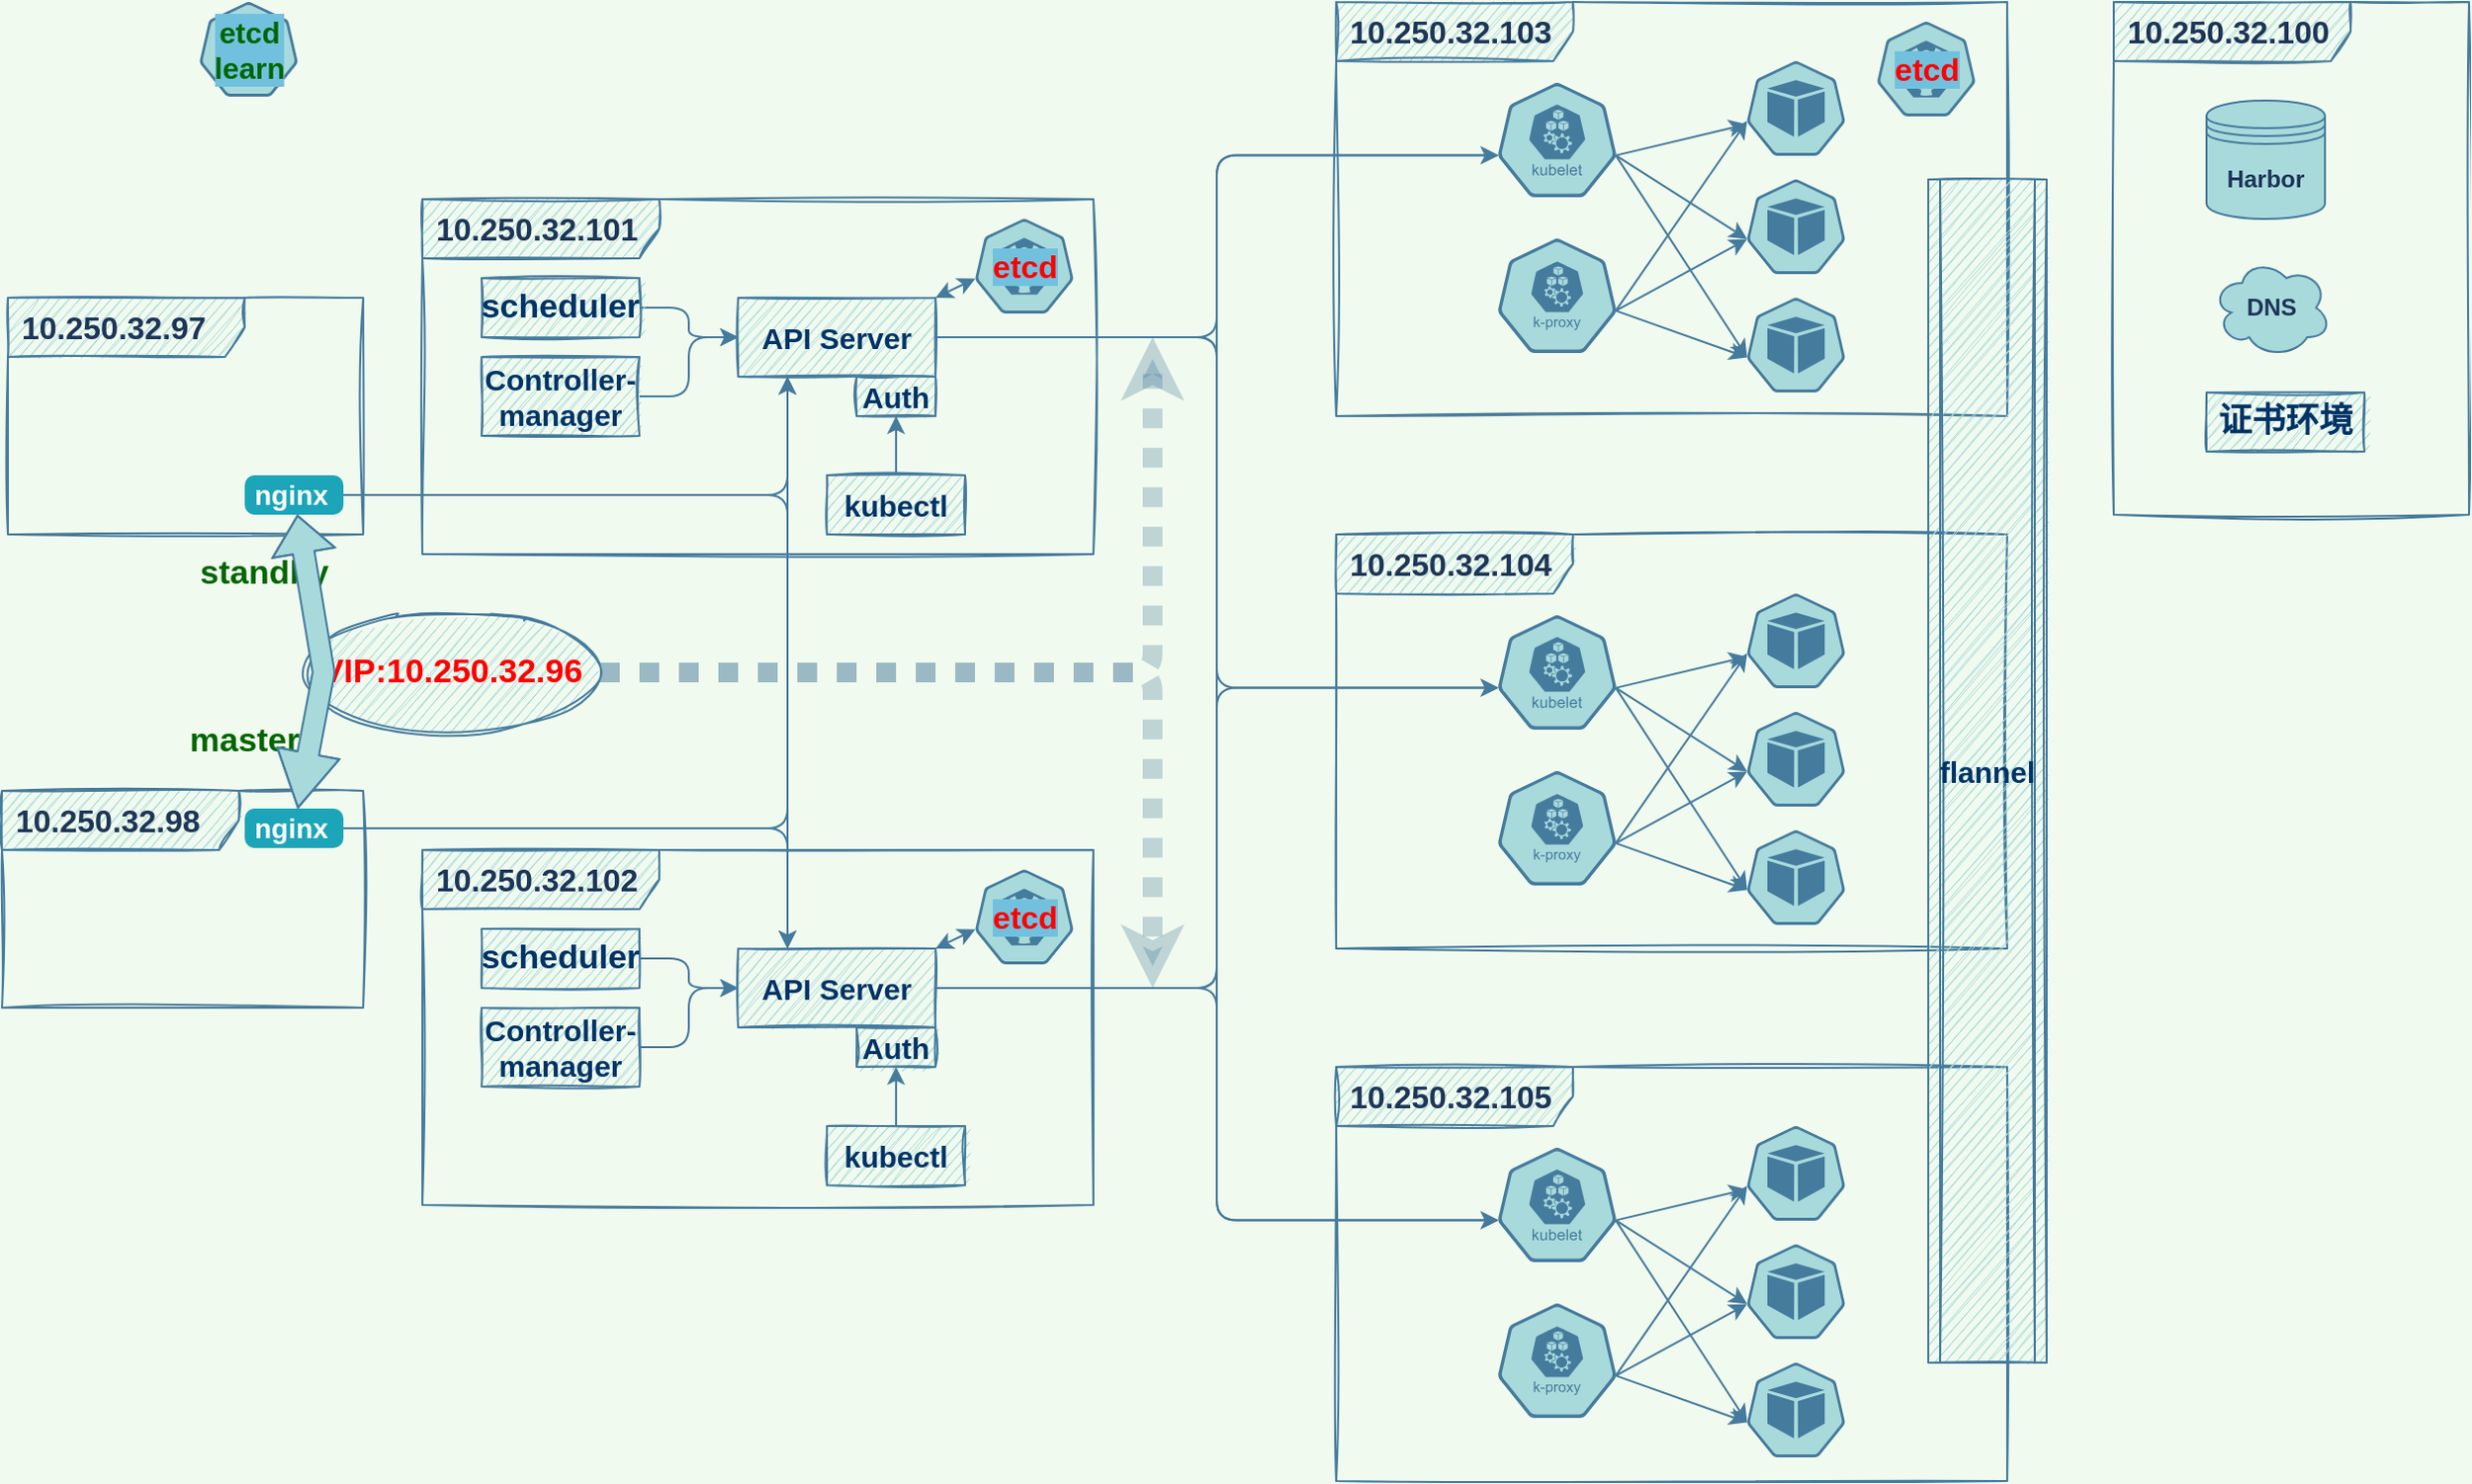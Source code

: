 <mxfile version="14.5.4" type="github">
  <diagram id="riT8X2A_ONPbXt5bgRlh" name="Page-1">
    <mxGraphModel dx="2473" dy="847" grid="1" gridSize="10" guides="1" tooltips="1" connect="1" arrows="1" fold="1" page="1" pageScale="1" pageWidth="827" pageHeight="1169" background="#F1FAEE" math="0" shadow="0">
      <root>
        <mxCell id="0" />
        <mxCell id="1" style="" parent="0" />
        <mxCell id="v55RfGFPw0-nptX2fq-p-34" value="10.250.32.101" style="shape=umlFrame;whiteSpace=wrap;html=1;width=120;height=30;boundedLbl=1;verticalAlign=middle;align=left;spacingLeft=5;rounded=0;strokeColor=#457B9D;fillColor=#A8DADC;sketch=1;fontStyle=1;fontSize=16;fontColor=#1D3557;" parent="1" vertex="1">
          <mxGeometry x="-437" y="180" width="340" height="180" as="geometry" />
        </mxCell>
        <mxCell id="v55RfGFPw0-nptX2fq-p-35" value="10.250.32.102" style="shape=umlFrame;whiteSpace=wrap;html=1;width=120;height=30;boundedLbl=1;verticalAlign=middle;align=left;spacingLeft=5;rounded=0;strokeColor=#457B9D;fillColor=#A8DADC;sketch=1;fontStyle=1;fontSize=16;fontColor=#1D3557;" parent="1" vertex="1">
          <mxGeometry x="-437" y="510" width="340" height="180" as="geometry" />
        </mxCell>
        <mxCell id="v55RfGFPw0-nptX2fq-p-36" value="10.250.32.104" style="shape=umlFrame;whiteSpace=wrap;html=1;width=120;height=30;boundedLbl=1;verticalAlign=middle;align=left;spacingLeft=5;rounded=0;strokeColor=#457B9D;fillColor=#A8DADC;sketch=1;fontStyle=1;fontSize=16;fontColor=#1D3557;" parent="1" vertex="1">
          <mxGeometry x="26" y="350" width="340" height="210" as="geometry" />
        </mxCell>
        <mxCell id="v55RfGFPw0-nptX2fq-p-37" value="10.250.32.103" style="shape=umlFrame;whiteSpace=wrap;html=1;width=120;height=30;boundedLbl=1;verticalAlign=middle;align=left;spacingLeft=5;rounded=0;strokeColor=#457B9D;fillColor=#A8DADC;sketch=1;fontStyle=1;fontSize=16;fontColor=#1D3557;" parent="1" vertex="1">
          <mxGeometry x="26" y="80" width="340" height="210" as="geometry" />
        </mxCell>
        <mxCell id="v55RfGFPw0-nptX2fq-p-62" value="10.250.32.100" style="shape=umlFrame;whiteSpace=wrap;html=1;width=120;height=30;boundedLbl=1;verticalAlign=middle;align=left;spacingLeft=5;rounded=0;strokeColor=#457B9D;fillColor=#A8DADC;sketch=1;fontStyle=1;fontSize=16;fontColor=#1D3557;" parent="1" vertex="1">
          <mxGeometry x="420" y="80" width="180" height="260" as="geometry" />
        </mxCell>
        <mxCell id="v55RfGFPw0-nptX2fq-p-70" value="10.250.32.105" style="shape=umlFrame;whiteSpace=wrap;html=1;width=120;height=30;boundedLbl=1;verticalAlign=middle;align=left;spacingLeft=5;rounded=0;strokeColor=#457B9D;fillColor=#A8DADC;sketch=1;fontStyle=1;fontSize=16;fontColor=#1D3557;" parent="1" vertex="1">
          <mxGeometry x="26" y="620" width="340" height="210" as="geometry" />
        </mxCell>
        <mxCell id="v55RfGFPw0-nptX2fq-p-74" value="10.250.32.97" style="shape=umlFrame;whiteSpace=wrap;html=1;width=120;height=30;boundedLbl=1;verticalAlign=middle;align=left;spacingLeft=5;rounded=0;strokeColor=#457B9D;fillColor=#A8DADC;sketch=1;fontStyle=1;fontSize=16;fontColor=#1D3557;" parent="1" vertex="1">
          <mxGeometry x="-647" y="230" width="180" height="120" as="geometry" />
        </mxCell>
        <mxCell id="v55RfGFPw0-nptX2fq-p-75" value="10.250.32.98" style="shape=umlFrame;whiteSpace=wrap;html=1;width=120;height=30;boundedLbl=1;verticalAlign=middle;align=left;spacingLeft=5;rounded=0;strokeColor=#457B9D;fillColor=#A8DADC;sketch=1;fontStyle=1;fontSize=16;fontColor=#1D3557;" parent="1" vertex="1">
          <mxGeometry x="-650" y="480" width="183" height="110" as="geometry" />
        </mxCell>
        <object label="节点拓扑" id="v55RfGFPw0-nptX2fq-p-1">
          <mxCell parent="0" />
        </object>
        <mxCell id="v55RfGFPw0-nptX2fq-p-20" value="" style="html=1;dashed=0;whitespace=wrap;fillColor=#A8DADC;strokeColor=#457B9D;points=[[0.005,0.63,0],[0.1,0.2,0],[0.9,0.2,0],[0.5,0,0],[0.995,0.63,0],[0.72,0.99,0],[0.5,1,0],[0.28,0.99,0]];shape=mxgraph.kubernetes.icon;prIcon=kubelet;rounded=0;sketch=0;fontSize=16;fontColor=#1D3557;fontStyle=1" parent="v55RfGFPw0-nptX2fq-p-1" vertex="1">
          <mxGeometry x="108" y="120" width="60" height="60" as="geometry" />
        </mxCell>
        <mxCell id="v55RfGFPw0-nptX2fq-p-21" value="" style="html=1;dashed=0;whitespace=wrap;fillColor=#A8DADC;strokeColor=#457B9D;points=[[0.005,0.63,0],[0.1,0.2,0],[0.9,0.2,0],[0.5,0,0],[0.995,0.63,0],[0.72,0.99,0],[0.5,1,0],[0.28,0.99,0]];shape=mxgraph.kubernetes.icon;prIcon=k_proxy;rounded=0;sketch=0;fontSize=16;fontColor=#1D3557;fontStyle=1" parent="v55RfGFPw0-nptX2fq-p-1" vertex="1">
          <mxGeometry x="108" y="200" width="60" height="58" as="geometry" />
        </mxCell>
        <mxCell id="v55RfGFPw0-nptX2fq-p-22" value="" style="html=1;dashed=0;whitespace=wrap;fillColor=#A8DADC;strokeColor=#457B9D;points=[[0.005,0.63,0],[0.1,0.2,0],[0.9,0.2,0],[0.5,0,0],[0.995,0.63,0],[0.72,0.99,0],[0.5,1,0],[0.28,0.99,0]];shape=mxgraph.kubernetes.icon;prIcon=pod;rounded=0;sketch=0;fontSize=16;fontColor=#1D3557;fontStyle=1" parent="v55RfGFPw0-nptX2fq-p-1" vertex="1">
          <mxGeometry x="234" y="110" width="50" height="48" as="geometry" />
        </mxCell>
        <mxCell id="v55RfGFPw0-nptX2fq-p-23" value="" style="html=1;dashed=0;whitespace=wrap;fillColor=#A8DADC;strokeColor=#457B9D;points=[[0.005,0.63,0],[0.1,0.2,0],[0.9,0.2,0],[0.5,0,0],[0.995,0.63,0],[0.72,0.99,0],[0.5,1,0],[0.28,0.99,0]];shape=mxgraph.kubernetes.icon;prIcon=pod;rounded=0;sketch=0;fontSize=16;fontColor=#1D3557;fontStyle=1" parent="v55RfGFPw0-nptX2fq-p-1" vertex="1">
          <mxGeometry x="234" y="170" width="50" height="48" as="geometry" />
        </mxCell>
        <mxCell id="v55RfGFPw0-nptX2fq-p-24" value="" style="html=1;dashed=0;whitespace=wrap;fillColor=#A8DADC;strokeColor=#457B9D;points=[[0.005,0.63,0],[0.1,0.2,0],[0.9,0.2,0],[0.5,0,0],[0.995,0.63,0],[0.72,0.99,0],[0.5,1,0],[0.28,0.99,0]];shape=mxgraph.kubernetes.icon;prIcon=pod;rounded=0;sketch=0;fontSize=16;fontColor=#1D3557;fontStyle=1" parent="v55RfGFPw0-nptX2fq-p-1" vertex="1">
          <mxGeometry x="234" y="230" width="50" height="48" as="geometry" />
        </mxCell>
        <mxCell id="v55RfGFPw0-nptX2fq-p-27" value="" style="endArrow=classic;html=1;fillColor=#A8DADC;fontSize=16;fontColor=#1D3557;exitX=0.995;exitY=0.63;exitDx=0;exitDy=0;exitPerimeter=0;entryX=0.005;entryY=0.63;entryDx=0;entryDy=0;entryPerimeter=0;sketch=0;strokeColor=#457B9D;labelBackgroundColor=#F1FAEE;fontStyle=1" parent="v55RfGFPw0-nptX2fq-p-1" source="v55RfGFPw0-nptX2fq-p-20" target="v55RfGFPw0-nptX2fq-p-23" edge="1">
          <mxGeometry width="50" height="50" relative="1" as="geometry">
            <mxPoint x="184" y="158" as="sourcePoint" />
            <mxPoint x="-66" y="340" as="targetPoint" />
          </mxGeometry>
        </mxCell>
        <mxCell id="v55RfGFPw0-nptX2fq-p-28" value="" style="endArrow=classic;html=1;fillColor=#A8DADC;fontSize=16;fontColor=#1D3557;exitX=0.995;exitY=0.63;exitDx=0;exitDy=0;exitPerimeter=0;sketch=0;strokeColor=#457B9D;labelBackgroundColor=#F1FAEE;fontStyle=1" parent="v55RfGFPw0-nptX2fq-p-1" source="v55RfGFPw0-nptX2fq-p-20" edge="1">
          <mxGeometry width="50" height="50" relative="1" as="geometry">
            <mxPoint x="193.7" y="167.8" as="sourcePoint" />
            <mxPoint x="234" y="142" as="targetPoint" />
          </mxGeometry>
        </mxCell>
        <mxCell id="v55RfGFPw0-nptX2fq-p-29" value="" style="endArrow=classic;html=1;fillColor=#A8DADC;fontSize=16;fontColor=#1D3557;exitX=0.995;exitY=0.63;exitDx=0;exitDy=0;exitPerimeter=0;entryX=0.005;entryY=0.63;entryDx=0;entryDy=0;entryPerimeter=0;sketch=0;strokeColor=#457B9D;labelBackgroundColor=#F1FAEE;fontStyle=1" parent="v55RfGFPw0-nptX2fq-p-1" source="v55RfGFPw0-nptX2fq-p-20" target="v55RfGFPw0-nptX2fq-p-24" edge="1">
          <mxGeometry width="50" height="50" relative="1" as="geometry">
            <mxPoint x="193.7" y="167.8" as="sourcePoint" />
            <mxPoint x="244" y="151.902" as="targetPoint" />
          </mxGeometry>
        </mxCell>
        <mxCell id="v55RfGFPw0-nptX2fq-p-31" value="" style="endArrow=classic;html=1;fillColor=#A8DADC;fontSize=16;fontColor=#1D3557;exitX=0.995;exitY=0.63;exitDx=0;exitDy=0;exitPerimeter=0;entryX=0.005;entryY=0.63;entryDx=0;entryDy=0;entryPerimeter=0;sketch=0;strokeColor=#457B9D;labelBackgroundColor=#F1FAEE;fontStyle=1" parent="v55RfGFPw0-nptX2fq-p-1" source="v55RfGFPw0-nptX2fq-p-21" target="v55RfGFPw0-nptX2fq-p-22" edge="1">
          <mxGeometry width="50" height="50" relative="1" as="geometry">
            <mxPoint x="193.7" y="167.8" as="sourcePoint" />
            <mxPoint x="244" y="152" as="targetPoint" />
          </mxGeometry>
        </mxCell>
        <mxCell id="v55RfGFPw0-nptX2fq-p-32" value="" style="endArrow=classic;html=1;fillColor=#A8DADC;fontSize=16;fontColor=#1D3557;exitX=0.995;exitY=0.63;exitDx=0;exitDy=0;exitPerimeter=0;entryX=0.005;entryY=0.63;entryDx=0;entryDy=0;entryPerimeter=0;sketch=0;strokeColor=#457B9D;labelBackgroundColor=#F1FAEE;fontStyle=1" parent="v55RfGFPw0-nptX2fq-p-1" source="v55RfGFPw0-nptX2fq-p-21" target="v55RfGFPw0-nptX2fq-p-23" edge="1">
          <mxGeometry width="50" height="50" relative="1" as="geometry">
            <mxPoint x="183.7" y="246.54" as="sourcePoint" />
            <mxPoint x="244.25" y="150.24" as="targetPoint" />
          </mxGeometry>
        </mxCell>
        <mxCell id="v55RfGFPw0-nptX2fq-p-33" value="" style="endArrow=classic;html=1;fillColor=#A8DADC;fontSize=16;fontColor=#1D3557;exitX=0.995;exitY=0.63;exitDx=0;exitDy=0;exitPerimeter=0;entryX=0.005;entryY=0.63;entryDx=0;entryDy=0;entryPerimeter=0;sketch=0;strokeColor=#457B9D;labelBackgroundColor=#F1FAEE;fontStyle=1" parent="v55RfGFPw0-nptX2fq-p-1" source="v55RfGFPw0-nptX2fq-p-21" target="v55RfGFPw0-nptX2fq-p-24" edge="1">
          <mxGeometry width="50" height="50" relative="1" as="geometry">
            <mxPoint x="177.7" y="167.8" as="sourcePoint" />
            <mxPoint x="244.25" y="210.24" as="targetPoint" />
          </mxGeometry>
        </mxCell>
        <mxCell id="v55RfGFPw0-nptX2fq-p-39" value="" style="html=1;dashed=0;whitespace=wrap;fillColor=#A8DADC;strokeColor=#457B9D;points=[[0.005,0.63,0],[0.1,0.2,0],[0.9,0.2,0],[0.5,0,0],[0.995,0.63,0],[0.72,0.99,0],[0.5,1,0],[0.28,0.99,0]];shape=mxgraph.kubernetes.icon;prIcon=kubelet;rounded=0;sketch=0;fontSize=16;fontColor=#1D3557;fontStyle=1" parent="v55RfGFPw0-nptX2fq-p-1" vertex="1">
          <mxGeometry x="108" y="390" width="60" height="60" as="geometry" />
        </mxCell>
        <mxCell id="v55RfGFPw0-nptX2fq-p-40" value="" style="html=1;dashed=0;whitespace=wrap;fillColor=#A8DADC;strokeColor=#457B9D;points=[[0.005,0.63,0],[0.1,0.2,0],[0.9,0.2,0],[0.5,0,0],[0.995,0.63,0],[0.72,0.99,0],[0.5,1,0],[0.28,0.99,0]];shape=mxgraph.kubernetes.icon;prIcon=k_proxy;rounded=0;sketch=0;fontSize=16;fontColor=#1D3557;fontStyle=1" parent="v55RfGFPw0-nptX2fq-p-1" vertex="1">
          <mxGeometry x="108" y="470" width="60" height="58" as="geometry" />
        </mxCell>
        <mxCell id="v55RfGFPw0-nptX2fq-p-41" value="" style="html=1;dashed=0;whitespace=wrap;fillColor=#A8DADC;strokeColor=#457B9D;points=[[0.005,0.63,0],[0.1,0.2,0],[0.9,0.2,0],[0.5,0,0],[0.995,0.63,0],[0.72,0.99,0],[0.5,1,0],[0.28,0.99,0]];shape=mxgraph.kubernetes.icon;prIcon=pod;rounded=0;sketch=0;fontSize=16;fontColor=#1D3557;fontStyle=1" parent="v55RfGFPw0-nptX2fq-p-1" vertex="1">
          <mxGeometry x="234" y="380" width="50" height="48" as="geometry" />
        </mxCell>
        <mxCell id="v55RfGFPw0-nptX2fq-p-42" value="" style="html=1;dashed=0;whitespace=wrap;fillColor=#A8DADC;strokeColor=#457B9D;points=[[0.005,0.63,0],[0.1,0.2,0],[0.9,0.2,0],[0.5,0,0],[0.995,0.63,0],[0.72,0.99,0],[0.5,1,0],[0.28,0.99,0]];shape=mxgraph.kubernetes.icon;prIcon=pod;rounded=0;sketch=0;fontSize=16;fontColor=#1D3557;fontStyle=1" parent="v55RfGFPw0-nptX2fq-p-1" vertex="1">
          <mxGeometry x="234" y="440" width="50" height="48" as="geometry" />
        </mxCell>
        <mxCell id="v55RfGFPw0-nptX2fq-p-43" value="" style="html=1;dashed=0;whitespace=wrap;fillColor=#A8DADC;strokeColor=#457B9D;points=[[0.005,0.63,0],[0.1,0.2,0],[0.9,0.2,0],[0.5,0,0],[0.995,0.63,0],[0.72,0.99,0],[0.5,1,0],[0.28,0.99,0]];shape=mxgraph.kubernetes.icon;prIcon=pod;rounded=0;sketch=0;fontSize=16;fontColor=#1D3557;fontStyle=1" parent="v55RfGFPw0-nptX2fq-p-1" vertex="1">
          <mxGeometry x="234" y="500" width="50" height="48" as="geometry" />
        </mxCell>
        <mxCell id="v55RfGFPw0-nptX2fq-p-44" value="" style="endArrow=classic;html=1;fillColor=#A8DADC;fontSize=16;fontColor=#1D3557;exitX=0.995;exitY=0.63;exitDx=0;exitDy=0;exitPerimeter=0;entryX=0.005;entryY=0.63;entryDx=0;entryDy=0;entryPerimeter=0;sketch=0;strokeColor=#457B9D;labelBackgroundColor=#F1FAEE;fontStyle=1" parent="v55RfGFPw0-nptX2fq-p-1" source="v55RfGFPw0-nptX2fq-p-39" target="v55RfGFPw0-nptX2fq-p-42" edge="1">
          <mxGeometry width="50" height="50" relative="1" as="geometry">
            <mxPoint x="184" y="428" as="sourcePoint" />
            <mxPoint x="-66" y="610" as="targetPoint" />
          </mxGeometry>
        </mxCell>
        <mxCell id="v55RfGFPw0-nptX2fq-p-45" value="" style="endArrow=classic;html=1;fillColor=#A8DADC;fontSize=16;fontColor=#1D3557;exitX=0.995;exitY=0.63;exitDx=0;exitDy=0;exitPerimeter=0;sketch=0;strokeColor=#457B9D;labelBackgroundColor=#F1FAEE;fontStyle=1" parent="v55RfGFPw0-nptX2fq-p-1" source="v55RfGFPw0-nptX2fq-p-39" edge="1">
          <mxGeometry width="50" height="50" relative="1" as="geometry">
            <mxPoint x="193.7" y="437.8" as="sourcePoint" />
            <mxPoint x="234" y="412" as="targetPoint" />
          </mxGeometry>
        </mxCell>
        <mxCell id="v55RfGFPw0-nptX2fq-p-46" value="" style="endArrow=classic;html=1;fillColor=#A8DADC;fontSize=16;fontColor=#1D3557;exitX=0.995;exitY=0.63;exitDx=0;exitDy=0;exitPerimeter=0;entryX=0.005;entryY=0.63;entryDx=0;entryDy=0;entryPerimeter=0;sketch=0;strokeColor=#457B9D;labelBackgroundColor=#F1FAEE;fontStyle=1" parent="v55RfGFPw0-nptX2fq-p-1" source="v55RfGFPw0-nptX2fq-p-39" target="v55RfGFPw0-nptX2fq-p-43" edge="1">
          <mxGeometry width="50" height="50" relative="1" as="geometry">
            <mxPoint x="193.7" y="437.8" as="sourcePoint" />
            <mxPoint x="244" y="421.902" as="targetPoint" />
          </mxGeometry>
        </mxCell>
        <mxCell id="v55RfGFPw0-nptX2fq-p-47" value="" style="endArrow=classic;html=1;fillColor=#A8DADC;fontSize=16;fontColor=#1D3557;exitX=0.995;exitY=0.63;exitDx=0;exitDy=0;exitPerimeter=0;entryX=0.005;entryY=0.63;entryDx=0;entryDy=0;entryPerimeter=0;sketch=0;strokeColor=#457B9D;labelBackgroundColor=#F1FAEE;fontStyle=1" parent="v55RfGFPw0-nptX2fq-p-1" source="v55RfGFPw0-nptX2fq-p-40" target="v55RfGFPw0-nptX2fq-p-41" edge="1">
          <mxGeometry width="50" height="50" relative="1" as="geometry">
            <mxPoint x="193.7" y="437.8" as="sourcePoint" />
            <mxPoint x="244" y="422" as="targetPoint" />
          </mxGeometry>
        </mxCell>
        <mxCell id="v55RfGFPw0-nptX2fq-p-48" value="" style="endArrow=classic;html=1;fillColor=#A8DADC;fontSize=16;fontColor=#1D3557;exitX=0.995;exitY=0.63;exitDx=0;exitDy=0;exitPerimeter=0;entryX=0.005;entryY=0.63;entryDx=0;entryDy=0;entryPerimeter=0;sketch=0;strokeColor=#457B9D;labelBackgroundColor=#F1FAEE;fontStyle=1" parent="v55RfGFPw0-nptX2fq-p-1" source="v55RfGFPw0-nptX2fq-p-40" target="v55RfGFPw0-nptX2fq-p-42" edge="1">
          <mxGeometry width="50" height="50" relative="1" as="geometry">
            <mxPoint x="183.7" y="516.54" as="sourcePoint" />
            <mxPoint x="244.25" y="420.24" as="targetPoint" />
          </mxGeometry>
        </mxCell>
        <mxCell id="v55RfGFPw0-nptX2fq-p-49" value="" style="endArrow=classic;html=1;fillColor=#A8DADC;fontSize=16;fontColor=#1D3557;exitX=0.995;exitY=0.63;exitDx=0;exitDy=0;exitPerimeter=0;entryX=0.005;entryY=0.63;entryDx=0;entryDy=0;entryPerimeter=0;sketch=0;strokeColor=#457B9D;labelBackgroundColor=#F1FAEE;fontStyle=1" parent="v55RfGFPw0-nptX2fq-p-1" source="v55RfGFPw0-nptX2fq-p-40" target="v55RfGFPw0-nptX2fq-p-43" edge="1">
          <mxGeometry width="50" height="50" relative="1" as="geometry">
            <mxPoint x="177.7" y="437.8" as="sourcePoint" />
            <mxPoint x="244.25" y="480.24" as="targetPoint" />
          </mxGeometry>
        </mxCell>
        <mxCell id="v55RfGFPw0-nptX2fq-p-50" value="" style="html=1;dashed=0;whitespace=wrap;fillColor=#A8DADC;strokeColor=#457B9D;points=[[0.005,0.63,0],[0.1,0.2,0],[0.9,0.2,0],[0.5,0,0],[0.995,0.63,0],[0.72,0.99,0],[0.5,1,0],[0.28,0.99,0]];shape=mxgraph.kubernetes.icon;prIcon=kubelet;rounded=0;sketch=0;fontSize=16;fontColor=#1D3557;fontStyle=1" parent="v55RfGFPw0-nptX2fq-p-1" vertex="1">
          <mxGeometry x="108" y="660" width="60" height="60" as="geometry" />
        </mxCell>
        <mxCell id="v55RfGFPw0-nptX2fq-p-51" value="" style="html=1;dashed=0;whitespace=wrap;fillColor=#A8DADC;strokeColor=#457B9D;points=[[0.005,0.63,0],[0.1,0.2,0],[0.9,0.2,0],[0.5,0,0],[0.995,0.63,0],[0.72,0.99,0],[0.5,1,0],[0.28,0.99,0]];shape=mxgraph.kubernetes.icon;prIcon=k_proxy;rounded=0;sketch=0;fontSize=16;fontColor=#1D3557;fontStyle=1" parent="v55RfGFPw0-nptX2fq-p-1" vertex="1">
          <mxGeometry x="108" y="740" width="60" height="58" as="geometry" />
        </mxCell>
        <mxCell id="v55RfGFPw0-nptX2fq-p-52" value="" style="html=1;dashed=0;whitespace=wrap;fillColor=#A8DADC;strokeColor=#457B9D;points=[[0.005,0.63,0],[0.1,0.2,0],[0.9,0.2,0],[0.5,0,0],[0.995,0.63,0],[0.72,0.99,0],[0.5,1,0],[0.28,0.99,0]];shape=mxgraph.kubernetes.icon;prIcon=pod;rounded=0;sketch=0;fontSize=16;fontColor=#1D3557;fontStyle=1" parent="v55RfGFPw0-nptX2fq-p-1" vertex="1">
          <mxGeometry x="234" y="650" width="50" height="48" as="geometry" />
        </mxCell>
        <mxCell id="v55RfGFPw0-nptX2fq-p-53" value="" style="html=1;dashed=0;whitespace=wrap;fillColor=#A8DADC;strokeColor=#457B9D;points=[[0.005,0.63,0],[0.1,0.2,0],[0.9,0.2,0],[0.5,0,0],[0.995,0.63,0],[0.72,0.99,0],[0.5,1,0],[0.28,0.99,0]];shape=mxgraph.kubernetes.icon;prIcon=pod;rounded=0;sketch=0;fontSize=16;fontColor=#1D3557;fontStyle=1" parent="v55RfGFPw0-nptX2fq-p-1" vertex="1">
          <mxGeometry x="234" y="710" width="50" height="48" as="geometry" />
        </mxCell>
        <mxCell id="v55RfGFPw0-nptX2fq-p-54" value="" style="html=1;dashed=0;whitespace=wrap;fillColor=#A8DADC;strokeColor=#457B9D;points=[[0.005,0.63,0],[0.1,0.2,0],[0.9,0.2,0],[0.5,0,0],[0.995,0.63,0],[0.72,0.99,0],[0.5,1,0],[0.28,0.99,0]];shape=mxgraph.kubernetes.icon;prIcon=pod;rounded=0;sketch=0;fontSize=16;fontColor=#1D3557;fontStyle=1" parent="v55RfGFPw0-nptX2fq-p-1" vertex="1">
          <mxGeometry x="234" y="770" width="50" height="48" as="geometry" />
        </mxCell>
        <mxCell id="v55RfGFPw0-nptX2fq-p-55" value="" style="endArrow=classic;html=1;fillColor=#A8DADC;fontSize=16;fontColor=#1D3557;exitX=0.995;exitY=0.63;exitDx=0;exitDy=0;exitPerimeter=0;entryX=0.005;entryY=0.63;entryDx=0;entryDy=0;entryPerimeter=0;sketch=0;strokeColor=#457B9D;labelBackgroundColor=#F1FAEE;fontStyle=1" parent="v55RfGFPw0-nptX2fq-p-1" source="v55RfGFPw0-nptX2fq-p-50" target="v55RfGFPw0-nptX2fq-p-53" edge="1">
          <mxGeometry width="50" height="50" relative="1" as="geometry">
            <mxPoint x="184" y="698" as="sourcePoint" />
            <mxPoint x="-66" y="880" as="targetPoint" />
          </mxGeometry>
        </mxCell>
        <mxCell id="v55RfGFPw0-nptX2fq-p-56" value="" style="endArrow=classic;html=1;fillColor=#A8DADC;fontSize=16;fontColor=#1D3557;exitX=0.995;exitY=0.63;exitDx=0;exitDy=0;exitPerimeter=0;sketch=0;strokeColor=#457B9D;labelBackgroundColor=#F1FAEE;fontStyle=1" parent="v55RfGFPw0-nptX2fq-p-1" source="v55RfGFPw0-nptX2fq-p-50" edge="1">
          <mxGeometry width="50" height="50" relative="1" as="geometry">
            <mxPoint x="193.7" y="707.8" as="sourcePoint" />
            <mxPoint x="234" y="682" as="targetPoint" />
          </mxGeometry>
        </mxCell>
        <mxCell id="v55RfGFPw0-nptX2fq-p-57" value="" style="endArrow=classic;html=1;fillColor=#A8DADC;fontSize=16;fontColor=#1D3557;exitX=0.995;exitY=0.63;exitDx=0;exitDy=0;exitPerimeter=0;entryX=0.005;entryY=0.63;entryDx=0;entryDy=0;entryPerimeter=0;sketch=0;strokeColor=#457B9D;labelBackgroundColor=#F1FAEE;fontStyle=1" parent="v55RfGFPw0-nptX2fq-p-1" source="v55RfGFPw0-nptX2fq-p-50" target="v55RfGFPw0-nptX2fq-p-54" edge="1">
          <mxGeometry width="50" height="50" relative="1" as="geometry">
            <mxPoint x="193.7" y="707.8" as="sourcePoint" />
            <mxPoint x="244" y="691.902" as="targetPoint" />
          </mxGeometry>
        </mxCell>
        <mxCell id="v55RfGFPw0-nptX2fq-p-58" value="" style="endArrow=classic;html=1;fillColor=#A8DADC;fontSize=16;fontColor=#1D3557;exitX=0.995;exitY=0.63;exitDx=0;exitDy=0;exitPerimeter=0;entryX=0.005;entryY=0.63;entryDx=0;entryDy=0;entryPerimeter=0;sketch=0;strokeColor=#457B9D;labelBackgroundColor=#F1FAEE;fontStyle=1" parent="v55RfGFPw0-nptX2fq-p-1" source="v55RfGFPw0-nptX2fq-p-51" target="v55RfGFPw0-nptX2fq-p-52" edge="1">
          <mxGeometry width="50" height="50" relative="1" as="geometry">
            <mxPoint x="193.7" y="707.8" as="sourcePoint" />
            <mxPoint x="244" y="692" as="targetPoint" />
          </mxGeometry>
        </mxCell>
        <mxCell id="v55RfGFPw0-nptX2fq-p-59" value="" style="endArrow=classic;html=1;fillColor=#A8DADC;fontSize=16;fontColor=#1D3557;exitX=0.995;exitY=0.63;exitDx=0;exitDy=0;exitPerimeter=0;entryX=0.005;entryY=0.63;entryDx=0;entryDy=0;entryPerimeter=0;sketch=0;strokeColor=#457B9D;labelBackgroundColor=#F1FAEE;fontStyle=1" parent="v55RfGFPw0-nptX2fq-p-1" source="v55RfGFPw0-nptX2fq-p-51" target="v55RfGFPw0-nptX2fq-p-53" edge="1">
          <mxGeometry width="50" height="50" relative="1" as="geometry">
            <mxPoint x="183.7" y="786.54" as="sourcePoint" />
            <mxPoint x="244.25" y="690.24" as="targetPoint" />
          </mxGeometry>
        </mxCell>
        <mxCell id="v55RfGFPw0-nptX2fq-p-60" value="" style="endArrow=classic;html=1;fillColor=#A8DADC;fontSize=16;fontColor=#1D3557;exitX=0.995;exitY=0.63;exitDx=0;exitDy=0;exitPerimeter=0;entryX=0.005;entryY=0.63;entryDx=0;entryDy=0;entryPerimeter=0;sketch=0;strokeColor=#457B9D;labelBackgroundColor=#F1FAEE;fontStyle=1" parent="v55RfGFPw0-nptX2fq-p-1" source="v55RfGFPw0-nptX2fq-p-51" target="v55RfGFPw0-nptX2fq-p-54" edge="1">
          <mxGeometry width="50" height="50" relative="1" as="geometry">
            <mxPoint x="177.7" y="707.8" as="sourcePoint" />
            <mxPoint x="244.25" y="750.24" as="targetPoint" />
          </mxGeometry>
        </mxCell>
        <mxCell id="v55RfGFPw0-nptX2fq-p-68" value="etcd" style="html=1;dashed=0;whitespace=wrap;fillColor=#A8DADC;strokeColor=#457B9D;points=[[0.005,0.63,0],[0.1,0.2,0],[0.9,0.2,0],[0.5,0,0],[0.995,0.63,0],[0.72,0.99,0],[0.5,1,0],[0.28,0.99,0]];shape=mxgraph.kubernetes.icon;prIcon=etcd;rounded=0;sketch=0;fontSize=16;labelBorderColor=none;labelBackgroundColor=#71C1DE;fontStyle=1;fontColor=#FF0000;" parent="v55RfGFPw0-nptX2fq-p-1" vertex="1">
          <mxGeometry x="-157" y="520" width="50" height="48" as="geometry" />
        </mxCell>
        <mxCell id="v55RfGFPw0-nptX2fq-p-69" value="etcd" style="html=1;dashed=0;whitespace=wrap;fillColor=#A8DADC;strokeColor=#457B9D;points=[[0.005,0.63,0],[0.1,0.2,0],[0.9,0.2,0],[0.5,0,0],[0.995,0.63,0],[0.72,0.99,0],[0.5,1,0],[0.28,0.99,0]];shape=mxgraph.kubernetes.icon;prIcon=etcd;rounded=0;sketch=0;fontSize=16;labelBorderColor=none;labelBackgroundColor=#71C1DE;fontStyle=1;fontColor=#FF0000;" parent="v55RfGFPw0-nptX2fq-p-1" vertex="1">
          <mxGeometry x="-157" y="190" width="50" height="48" as="geometry" />
        </mxCell>
        <mxCell id="v55RfGFPw0-nptX2fq-p-71" value="Harbor" style="shape=datastore;whiteSpace=wrap;html=1;rounded=0;sketch=0;strokeColor=#457B9D;fillColor=#A8DADC;fontColor=#1D3557;fontStyle=1" parent="v55RfGFPw0-nptX2fq-p-1" vertex="1">
          <mxGeometry x="467" y="130" width="60" height="60" as="geometry" />
        </mxCell>
        <mxCell id="v55RfGFPw0-nptX2fq-p-72" value="DNS" style="ellipse;shape=cloud;whiteSpace=wrap;html=1;rounded=0;sketch=0;strokeColor=#457B9D;fillColor=#A8DADC;fontColor=#1D3557;fontStyle=1" parent="v55RfGFPw0-nptX2fq-p-1" vertex="1">
          <mxGeometry x="470" y="210" width="60" height="50" as="geometry" />
        </mxCell>
        <mxCell id="v55RfGFPw0-nptX2fq-p-73" value="etcd" style="html=1;dashed=0;whitespace=wrap;fillColor=#A8DADC;strokeColor=#457B9D;points=[[0.005,0.63,0],[0.1,0.2,0],[0.9,0.2,0],[0.5,0,0],[0.995,0.63,0],[0.72,0.99,0],[0.5,1,0],[0.28,0.99,0]];shape=mxgraph.kubernetes.icon;prIcon=etcd;rounded=0;sketch=0;fontSize=16;labelBorderColor=none;labelBackgroundColor=#71C1DE;fontStyle=1;fontColor=#FF0000;" parent="v55RfGFPw0-nptX2fq-p-1" vertex="1">
          <mxGeometry x="300" y="90" width="50" height="48" as="geometry" />
        </mxCell>
        <mxCell id="v55RfGFPw0-nptX2fq-p-76" value="&lt;font style=&quot;font-size: 15px&quot;&gt;etcd&lt;br&gt;&lt;/font&gt;&lt;div style=&quot;font-size: 15px&quot;&gt;&lt;font style=&quot;font-size: 15px&quot;&gt;learn&lt;/font&gt;&lt;/div&gt;" style="html=1;dashed=0;whitespace=wrap;fillColor=#A8DADC;strokeColor=#457B9D;points=[[0.005,0.63,0],[0.1,0.2,0],[0.9,0.2,0],[0.5,0,0],[0.995,0.63,0],[0.72,0.99,0],[0.5,1,0],[0.28,0.99,0]];shape=mxgraph.kubernetes.icon;prIcon=etcd;rounded=0;sketch=0;fontSize=16;labelBorderColor=none;labelBackgroundColor=#71C1DE;fontStyle=1;fontColor=#006600;" parent="v55RfGFPw0-nptX2fq-p-1" vertex="1">
          <mxGeometry x="-550" y="80" width="50" height="48" as="geometry" />
        </mxCell>
        <mxCell id="v55RfGFPw0-nptX2fq-p-112" style="edgeStyle=orthogonalEdgeStyle;curved=0;rounded=1;sketch=0;orthogonalLoop=1;jettySize=auto;html=1;exitX=1;exitY=0.5;exitDx=0;exitDy=0;strokeColor=#457B9D;fillColor=#A8DADC;fontSize=15;fontColor=#003366;fontStyle=1" parent="v55RfGFPw0-nptX2fq-p-1" source="v55RfGFPw0-nptX2fq-p-113" target="v55RfGFPw0-nptX2fq-p-119" edge="1">
          <mxGeometry relative="1" as="geometry" />
        </mxCell>
        <mxCell id="v55RfGFPw0-nptX2fq-p-113" value="&lt;div&gt;scheduler&lt;/div&gt;" style="rounded=0;whiteSpace=wrap;html=1;labelBackgroundColor=none;sketch=1;strokeColor=#457B9D;fillColor=#A8DADC;fontSize=17;fontColor=#003366;fontStyle=1" parent="v55RfGFPw0-nptX2fq-p-1" vertex="1">
          <mxGeometry x="-407" y="220" width="80" height="30" as="geometry" />
        </mxCell>
        <mxCell id="v55RfGFPw0-nptX2fq-p-114" style="edgeStyle=orthogonalEdgeStyle;curved=0;rounded=1;sketch=0;orthogonalLoop=1;jettySize=auto;html=1;exitX=1;exitY=0.5;exitDx=0;exitDy=0;strokeColor=#457B9D;fillColor=#A8DADC;fontSize=15;fontColor=#003366;fontStyle=1" parent="v55RfGFPw0-nptX2fq-p-1" source="v55RfGFPw0-nptX2fq-p-115" target="v55RfGFPw0-nptX2fq-p-119" edge="1">
          <mxGeometry relative="1" as="geometry" />
        </mxCell>
        <mxCell id="v55RfGFPw0-nptX2fq-p-115" value="Controller-manager" style="rounded=0;whiteSpace=wrap;html=1;labelBackgroundColor=none;sketch=1;strokeColor=#457B9D;fillColor=#A8DADC;fontSize=15;fontColor=#003366;fontFamily=Helvetica;fontStyle=1" parent="v55RfGFPw0-nptX2fq-p-1" vertex="1">
          <mxGeometry x="-407" y="260" width="80" height="40" as="geometry" />
        </mxCell>
        <mxCell id="v55RfGFPw0-nptX2fq-p-116" style="edgeStyle=orthogonalEdgeStyle;curved=0;rounded=1;sketch=0;orthogonalLoop=1;jettySize=auto;html=1;exitX=0.5;exitY=0;exitDx=0;exitDy=0;entryX=0.5;entryY=1;entryDx=0;entryDy=0;strokeColor=#457B9D;fillColor=#A8DADC;fontSize=15;fontColor=#003366;fontStyle=1" parent="v55RfGFPw0-nptX2fq-p-1" source="v55RfGFPw0-nptX2fq-p-117" target="v55RfGFPw0-nptX2fq-p-120" edge="1">
          <mxGeometry relative="1" as="geometry" />
        </mxCell>
        <mxCell id="v55RfGFPw0-nptX2fq-p-117" value="kubectl" style="rounded=0;whiteSpace=wrap;html=1;labelBackgroundColor=none;sketch=1;strokeColor=#457B9D;fillColor=#A8DADC;fontSize=15;fontColor=#003366;fontStyle=1" parent="v55RfGFPw0-nptX2fq-p-1" vertex="1">
          <mxGeometry x="-232" y="320" width="70" height="30" as="geometry" />
        </mxCell>
        <mxCell id="v55RfGFPw0-nptX2fq-p-118" value="" style="group;fontStyle=1" parent="v55RfGFPw0-nptX2fq-p-1" vertex="1" connectable="0">
          <mxGeometry x="-277" y="230" width="100" height="60" as="geometry" />
        </mxCell>
        <mxCell id="v55RfGFPw0-nptX2fq-p-119" value="API Server" style="rounded=0;whiteSpace=wrap;html=1;labelBackgroundColor=none;sketch=1;strokeColor=#457B9D;fillColor=#A8DADC;fontSize=15;fontColor=#003366;fontStyle=1" parent="v55RfGFPw0-nptX2fq-p-118" vertex="1">
          <mxGeometry width="100" height="40" as="geometry" />
        </mxCell>
        <mxCell id="v55RfGFPw0-nptX2fq-p-120" value="Auth" style="rounded=0;whiteSpace=wrap;html=1;labelBackgroundColor=none;sketch=1;strokeColor=#457B9D;fillColor=#A8DADC;fontSize=15;fontColor=#003366;fontStyle=1" parent="v55RfGFPw0-nptX2fq-p-118" vertex="1">
          <mxGeometry x="60" y="40" width="40" height="20" as="geometry" />
        </mxCell>
        <mxCell id="v55RfGFPw0-nptX2fq-p-121" style="edgeStyle=orthogonalEdgeStyle;curved=0;rounded=1;sketch=0;orthogonalLoop=1;jettySize=auto;html=1;exitX=1;exitY=0.5;exitDx=0;exitDy=0;strokeColor=#457B9D;fillColor=#A8DADC;fontSize=15;fontColor=#003366;fontStyle=1" parent="v55RfGFPw0-nptX2fq-p-1" source="v55RfGFPw0-nptX2fq-p-122" target="v55RfGFPw0-nptX2fq-p-128" edge="1">
          <mxGeometry relative="1" as="geometry" />
        </mxCell>
        <mxCell id="v55RfGFPw0-nptX2fq-p-122" value="&lt;div&gt;scheduler&lt;/div&gt;" style="rounded=0;whiteSpace=wrap;html=1;labelBackgroundColor=none;sketch=1;strokeColor=#457B9D;fillColor=#A8DADC;fontSize=17;fontColor=#003366;fontStyle=1" parent="v55RfGFPw0-nptX2fq-p-1" vertex="1">
          <mxGeometry x="-407" y="550" width="80" height="30" as="geometry" />
        </mxCell>
        <mxCell id="v55RfGFPw0-nptX2fq-p-123" style="edgeStyle=orthogonalEdgeStyle;curved=0;rounded=1;sketch=0;orthogonalLoop=1;jettySize=auto;html=1;exitX=1;exitY=0.5;exitDx=0;exitDy=0;strokeColor=#457B9D;fillColor=#A8DADC;fontSize=15;fontColor=#003366;fontStyle=1" parent="v55RfGFPw0-nptX2fq-p-1" source="v55RfGFPw0-nptX2fq-p-124" target="v55RfGFPw0-nptX2fq-p-128" edge="1">
          <mxGeometry relative="1" as="geometry" />
        </mxCell>
        <mxCell id="v55RfGFPw0-nptX2fq-p-124" value="Controller-manager" style="rounded=0;whiteSpace=wrap;html=1;labelBackgroundColor=none;sketch=1;strokeColor=#457B9D;fillColor=#A8DADC;fontSize=15;fontColor=#003366;fontStyle=1" parent="v55RfGFPw0-nptX2fq-p-1" vertex="1">
          <mxGeometry x="-407" y="590" width="80" height="40" as="geometry" />
        </mxCell>
        <mxCell id="v55RfGFPw0-nptX2fq-p-125" style="edgeStyle=orthogonalEdgeStyle;curved=0;rounded=1;sketch=0;orthogonalLoop=1;jettySize=auto;html=1;exitX=0.5;exitY=0;exitDx=0;exitDy=0;entryX=0.5;entryY=1;entryDx=0;entryDy=0;strokeColor=#457B9D;fillColor=#A8DADC;fontSize=15;fontColor=#003366;fontStyle=1" parent="v55RfGFPw0-nptX2fq-p-1" source="v55RfGFPw0-nptX2fq-p-126" target="v55RfGFPw0-nptX2fq-p-129" edge="1">
          <mxGeometry relative="1" as="geometry" />
        </mxCell>
        <mxCell id="v55RfGFPw0-nptX2fq-p-126" value="kubectl" style="rounded=0;whiteSpace=wrap;html=1;labelBackgroundColor=none;sketch=1;strokeColor=#457B9D;fillColor=#A8DADC;fontSize=15;fontColor=#003366;fontStyle=1" parent="v55RfGFPw0-nptX2fq-p-1" vertex="1">
          <mxGeometry x="-232" y="650" width="70" height="30" as="geometry" />
        </mxCell>
        <mxCell id="v55RfGFPw0-nptX2fq-p-127" value="" style="group;fontStyle=1" parent="v55RfGFPw0-nptX2fq-p-1" vertex="1" connectable="0">
          <mxGeometry x="-277" y="560" width="100" height="60" as="geometry" />
        </mxCell>
        <mxCell id="v55RfGFPw0-nptX2fq-p-128" value="API Server" style="rounded=0;whiteSpace=wrap;html=1;labelBackgroundColor=none;sketch=1;strokeColor=#457B9D;fillColor=#A8DADC;fontSize=15;fontColor=#003366;fontStyle=1" parent="v55RfGFPw0-nptX2fq-p-127" vertex="1">
          <mxGeometry width="100" height="40" as="geometry" />
        </mxCell>
        <mxCell id="v55RfGFPw0-nptX2fq-p-129" value="Auth" style="rounded=0;whiteSpace=wrap;html=1;labelBackgroundColor=none;sketch=1;strokeColor=#457B9D;fillColor=#A8DADC;fontSize=15;fontColor=#003366;fontStyle=1" parent="v55RfGFPw0-nptX2fq-p-127" vertex="1">
          <mxGeometry x="60" y="40" width="40" height="20" as="geometry" />
        </mxCell>
        <mxCell id="v55RfGFPw0-nptX2fq-p-131" value="" style="endArrow=classic;startArrow=classic;html=1;strokeColor=#457B9D;fillColor=#A8DADC;fontSize=15;fontColor=#003366;entryX=0.005;entryY=0.63;entryDx=0;entryDy=0;entryPerimeter=0;exitX=1;exitY=0;exitDx=0;exitDy=0;fontStyle=1" parent="v55RfGFPw0-nptX2fq-p-1" source="v55RfGFPw0-nptX2fq-p-119" target="v55RfGFPw0-nptX2fq-p-69" edge="1">
          <mxGeometry width="50" height="50" relative="1" as="geometry">
            <mxPoint x="-287" y="460" as="sourcePoint" />
            <mxPoint x="-237" y="410" as="targetPoint" />
          </mxGeometry>
        </mxCell>
        <mxCell id="v55RfGFPw0-nptX2fq-p-132" value="" style="endArrow=classic;startArrow=classic;html=1;strokeColor=#457B9D;fillColor=#A8DADC;fontSize=15;fontColor=#003366;entryX=0.005;entryY=0.63;entryDx=0;entryDy=0;entryPerimeter=0;exitX=1;exitY=0;exitDx=0;exitDy=0;fontStyle=1" parent="v55RfGFPw0-nptX2fq-p-1" source="v55RfGFPw0-nptX2fq-p-128" target="v55RfGFPw0-nptX2fq-p-68" edge="1">
          <mxGeometry width="50" height="50" relative="1" as="geometry">
            <mxPoint x="-77" y="640" as="sourcePoint" />
            <mxPoint x="-27" y="590" as="targetPoint" />
          </mxGeometry>
        </mxCell>
        <mxCell id="v55RfGFPw0-nptX2fq-p-133" style="edgeStyle=orthogonalEdgeStyle;curved=0;rounded=1;sketch=0;orthogonalLoop=1;jettySize=auto;html=1;exitX=1;exitY=0.5;exitDx=0;exitDy=0;entryX=0.005;entryY=0.63;entryDx=0;entryDy=0;entryPerimeter=0;strokeColor=#457B9D;fillColor=#A8DADC;fontSize=15;fontColor=#003366;fontStyle=1" parent="v55RfGFPw0-nptX2fq-p-1" source="v55RfGFPw0-nptX2fq-p-119" target="v55RfGFPw0-nptX2fq-p-20" edge="1">
          <mxGeometry relative="1" as="geometry" />
        </mxCell>
        <mxCell id="v55RfGFPw0-nptX2fq-p-134" style="edgeStyle=orthogonalEdgeStyle;curved=0;rounded=1;sketch=0;orthogonalLoop=1;jettySize=auto;html=1;entryX=0.005;entryY=0.63;entryDx=0;entryDy=0;entryPerimeter=0;strokeColor=#457B9D;fillColor=#A8DADC;fontSize=15;fontColor=#003366;fontStyle=1" parent="v55RfGFPw0-nptX2fq-p-1" source="v55RfGFPw0-nptX2fq-p-119" target="v55RfGFPw0-nptX2fq-p-39" edge="1">
          <mxGeometry relative="1" as="geometry" />
        </mxCell>
        <mxCell id="v55RfGFPw0-nptX2fq-p-135" style="edgeStyle=orthogonalEdgeStyle;curved=0;rounded=1;sketch=0;orthogonalLoop=1;jettySize=auto;html=1;entryX=0.005;entryY=0.63;entryDx=0;entryDy=0;entryPerimeter=0;strokeColor=#457B9D;fillColor=#A8DADC;fontSize=15;fontColor=#003366;fontStyle=1" parent="v55RfGFPw0-nptX2fq-p-1" source="v55RfGFPw0-nptX2fq-p-119" target="v55RfGFPw0-nptX2fq-p-50" edge="1">
          <mxGeometry relative="1" as="geometry" />
        </mxCell>
        <mxCell id="v55RfGFPw0-nptX2fq-p-136" style="edgeStyle=orthogonalEdgeStyle;curved=0;rounded=1;sketch=0;orthogonalLoop=1;jettySize=auto;html=1;entryX=0.005;entryY=0.63;entryDx=0;entryDy=0;entryPerimeter=0;strokeColor=#457B9D;fillColor=#A8DADC;fontSize=15;fontColor=#003366;fontStyle=1" parent="v55RfGFPw0-nptX2fq-p-1" source="v55RfGFPw0-nptX2fq-p-128" target="v55RfGFPw0-nptX2fq-p-50" edge="1">
          <mxGeometry relative="1" as="geometry" />
        </mxCell>
        <mxCell id="v55RfGFPw0-nptX2fq-p-137" style="edgeStyle=orthogonalEdgeStyle;curved=0;rounded=1;sketch=0;orthogonalLoop=1;jettySize=auto;html=1;entryX=0.005;entryY=0.63;entryDx=0;entryDy=0;entryPerimeter=0;strokeColor=#457B9D;fillColor=#A8DADC;fontSize=15;fontColor=#003366;fontStyle=1" parent="v55RfGFPw0-nptX2fq-p-1" source="v55RfGFPw0-nptX2fq-p-128" target="v55RfGFPw0-nptX2fq-p-39" edge="1">
          <mxGeometry relative="1" as="geometry" />
        </mxCell>
        <mxCell id="v55RfGFPw0-nptX2fq-p-138" style="edgeStyle=orthogonalEdgeStyle;curved=0;rounded=1;sketch=0;orthogonalLoop=1;jettySize=auto;html=1;entryX=0.005;entryY=0.63;entryDx=0;entryDy=0;entryPerimeter=0;strokeColor=#457B9D;fillColor=#A8DADC;fontSize=15;fontColor=#003366;fontStyle=1" parent="v55RfGFPw0-nptX2fq-p-1" source="v55RfGFPw0-nptX2fq-p-128" target="v55RfGFPw0-nptX2fq-p-20" edge="1">
          <mxGeometry relative="1" as="geometry" />
        </mxCell>
        <mxCell id="v55RfGFPw0-nptX2fq-p-144" style="edgeStyle=orthogonalEdgeStyle;curved=0;rounded=1;sketch=0;orthogonalLoop=1;jettySize=auto;html=1;entryX=0.25;entryY=1;entryDx=0;entryDy=0;strokeColor=#457B9D;fillColor=#A8DADC;fontSize=15;fontColor=#003366;fontStyle=1" parent="v55RfGFPw0-nptX2fq-p-1" source="v55RfGFPw0-nptX2fq-p-142" target="v55RfGFPw0-nptX2fq-p-119" edge="1">
          <mxGeometry relative="1" as="geometry" />
        </mxCell>
        <mxCell id="v55RfGFPw0-nptX2fq-p-145" style="edgeStyle=orthogonalEdgeStyle;curved=0;rounded=1;sketch=0;orthogonalLoop=1;jettySize=auto;html=1;entryX=0.25;entryY=0;entryDx=0;entryDy=0;strokeColor=#457B9D;fillColor=#A8DADC;fontSize=15;fontColor=#003366;fontStyle=1" parent="v55RfGFPw0-nptX2fq-p-1" source="v55RfGFPw0-nptX2fq-p-142" target="v55RfGFPw0-nptX2fq-p-128" edge="1">
          <mxGeometry relative="1" as="geometry" />
        </mxCell>
        <mxCell id="v55RfGFPw0-nptX2fq-p-142" value="nginx" style="html=1;shadow=0;dashed=0;shape=mxgraph.bootstrap.rrect;rSize=5;strokeColor=none;strokeWidth=1;fillColor=#1CA5B8;fontColor=#FFFFFF;whiteSpace=wrap;align=left;verticalAlign=middle;spacingLeft=0;fontStyle=1;fontSize=14;spacing=5;rounded=0;labelBackgroundColor=none;sketch=0;" parent="v55RfGFPw0-nptX2fq-p-1" vertex="1">
          <mxGeometry x="-527" y="320" width="50" height="20" as="geometry" />
        </mxCell>
        <mxCell id="v55RfGFPw0-nptX2fq-p-146" style="edgeStyle=orthogonalEdgeStyle;curved=0;rounded=1;sketch=0;orthogonalLoop=1;jettySize=auto;html=1;entryX=0.25;entryY=1;entryDx=0;entryDy=0;strokeColor=#457B9D;fillColor=#A8DADC;fontSize=15;fontColor=#003366;fontStyle=1" parent="v55RfGFPw0-nptX2fq-p-1" source="v55RfGFPw0-nptX2fq-p-143" target="v55RfGFPw0-nptX2fq-p-119" edge="1">
          <mxGeometry relative="1" as="geometry" />
        </mxCell>
        <mxCell id="v55RfGFPw0-nptX2fq-p-147" style="edgeStyle=orthogonalEdgeStyle;curved=0;rounded=1;sketch=0;orthogonalLoop=1;jettySize=auto;html=1;entryX=0.25;entryY=0;entryDx=0;entryDy=0;strokeColor=#457B9D;fillColor=#A8DADC;fontSize=15;fontColor=#003366;fontStyle=1" parent="v55RfGFPw0-nptX2fq-p-1" source="v55RfGFPw0-nptX2fq-p-143" target="v55RfGFPw0-nptX2fq-p-128" edge="1">
          <mxGeometry relative="1" as="geometry" />
        </mxCell>
        <mxCell id="v55RfGFPw0-nptX2fq-p-143" value="nginx" style="html=1;shadow=0;dashed=0;shape=mxgraph.bootstrap.rrect;rSize=5;strokeColor=none;strokeWidth=1;fillColor=#1CA5B8;fontColor=#FFFFFF;whiteSpace=wrap;align=left;verticalAlign=middle;spacingLeft=0;fontStyle=1;fontSize=14;spacing=5;rounded=0;labelBackgroundColor=none;sketch=0;" parent="v55RfGFPw0-nptX2fq-p-1" vertex="1">
          <mxGeometry x="-527" y="489" width="50" height="20" as="geometry" />
        </mxCell>
        <mxCell id="v55RfGFPw0-nptX2fq-p-150" value="VIP:10.250.32.96" style="ellipse;whiteSpace=wrap;html=1;rounded=0;labelBackgroundColor=none;sketch=1;strokeColor=#457B9D;fillColor=#A8DADC;fontColor=#FF0000;fontStyle=1;fontSize=17;" parent="v55RfGFPw0-nptX2fq-p-1" vertex="1">
          <mxGeometry x="-497" y="390" width="150" height="60" as="geometry" />
        </mxCell>
        <mxCell id="v55RfGFPw0-nptX2fq-p-151" value="master" style="text;html=1;strokeColor=none;fillColor=none;align=center;verticalAlign=middle;whiteSpace=wrap;rounded=0;labelBackgroundColor=none;sketch=1;fontSize=17;fontColor=#006600;fontStyle=1" parent="v55RfGFPw0-nptX2fq-p-1" vertex="1">
          <mxGeometry x="-547" y="445" width="40" height="20" as="geometry" />
        </mxCell>
        <mxCell id="v55RfGFPw0-nptX2fq-p-152" value="&lt;div&gt;standby&lt;/div&gt;" style="text;html=1;strokeColor=none;fillColor=none;align=center;verticalAlign=middle;whiteSpace=wrap;rounded=0;labelBackgroundColor=none;sketch=1;fontSize=17;fontColor=#006600;fontStyle=1" parent="v55RfGFPw0-nptX2fq-p-1" vertex="1">
          <mxGeometry x="-537" y="360" width="40" height="20" as="geometry" />
        </mxCell>
        <mxCell id="v55RfGFPw0-nptX2fq-p-153" value="" style="endArrow=classic;html=1;strokeColor=#457B9D;fillColor=#A8DADC;fontSize=15;fontColor=#003366;exitX=1;exitY=0.5;exitDx=0;exitDy=0;strokeWidth=10;dashed=1;dashPattern=1 1;endSize=0;opacity=30;fontStyle=1" parent="v55RfGFPw0-nptX2fq-p-1" source="v55RfGFPw0-nptX2fq-p-150" edge="1">
          <mxGeometry width="50" height="50" relative="1" as="geometry">
            <mxPoint x="-847" y="310" as="sourcePoint" />
            <mxPoint x="-67.0" y="250" as="targetPoint" />
            <Array as="points">
              <mxPoint x="-67" y="420" />
            </Array>
          </mxGeometry>
        </mxCell>
        <mxCell id="v55RfGFPw0-nptX2fq-p-154" value="" style="endArrow=classic;html=1;strokeColor=#457B9D;fillColor=#A8DADC;fontSize=15;fontColor=#003366;exitX=1;exitY=0.5;exitDx=0;exitDy=0;strokeWidth=10;dashed=1;dashPattern=1 1;endSize=0;opacity=30;fontStyle=1" parent="v55RfGFPw0-nptX2fq-p-1" source="v55RfGFPw0-nptX2fq-p-150" edge="1">
          <mxGeometry width="50" height="50" relative="1" as="geometry">
            <mxPoint x="-337.0" y="430" as="sourcePoint" />
            <mxPoint x="-67.0" y="580" as="targetPoint" />
            <Array as="points">
              <mxPoint x="-67" y="420" />
            </Array>
          </mxGeometry>
        </mxCell>
        <mxCell id="v55RfGFPw0-nptX2fq-p-155" value="" style="shape=flexArrow;endArrow=classic;startArrow=classic;html=1;strokeColor=#457B9D;fillColor=#A8DADC;fontSize=17;fontColor=#FF0000;width=11;startSize=8.99;fontStyle=1" parent="v55RfGFPw0-nptX2fq-p-1" edge="1">
          <mxGeometry width="50" height="50" relative="1" as="geometry">
            <mxPoint x="-500.101" y="489" as="sourcePoint" />
            <mxPoint x="-500.333" y="340" as="targetPoint" />
            <Array as="points">
              <mxPoint x="-487" y="420" />
            </Array>
          </mxGeometry>
        </mxCell>
        <mxCell id="v55RfGFPw0-nptX2fq-p-156" value="flannel" style="shape=process;whiteSpace=wrap;html=1;backgroundOutline=1;rounded=0;labelBackgroundColor=none;sketch=1;strokeColor=#457B9D;fillColor=#A8DADC;fontSize=15;fontColor=#003366;fontStyle=1" parent="v55RfGFPw0-nptX2fq-p-1" vertex="1">
          <mxGeometry x="326" y="170" width="60" height="600" as="geometry" />
        </mxCell>
        <mxCell id="_DYFNYH4yrblbIv9vSON-3" value="证书环境" style="rounded=0;whiteSpace=wrap;html=1;labelBackgroundColor=none;sketch=1;strokeColor=#457B9D;fillColor=#A8DADC;fontSize=17;fontColor=#003366;fontStyle=1" vertex="1" parent="v55RfGFPw0-nptX2fq-p-1">
          <mxGeometry x="467" y="278" width="80" height="30" as="geometry" />
        </mxCell>
      </root>
    </mxGraphModel>
  </diagram>
</mxfile>
